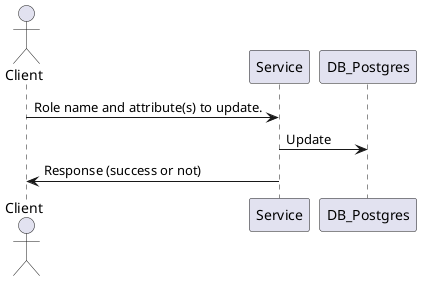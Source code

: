 @startuml
actor Client
Client -> Service: Role name and attribute(s) to update.
Service -> DB_Postgres: Update
Service -> Client: Response (success or not)
@enduml